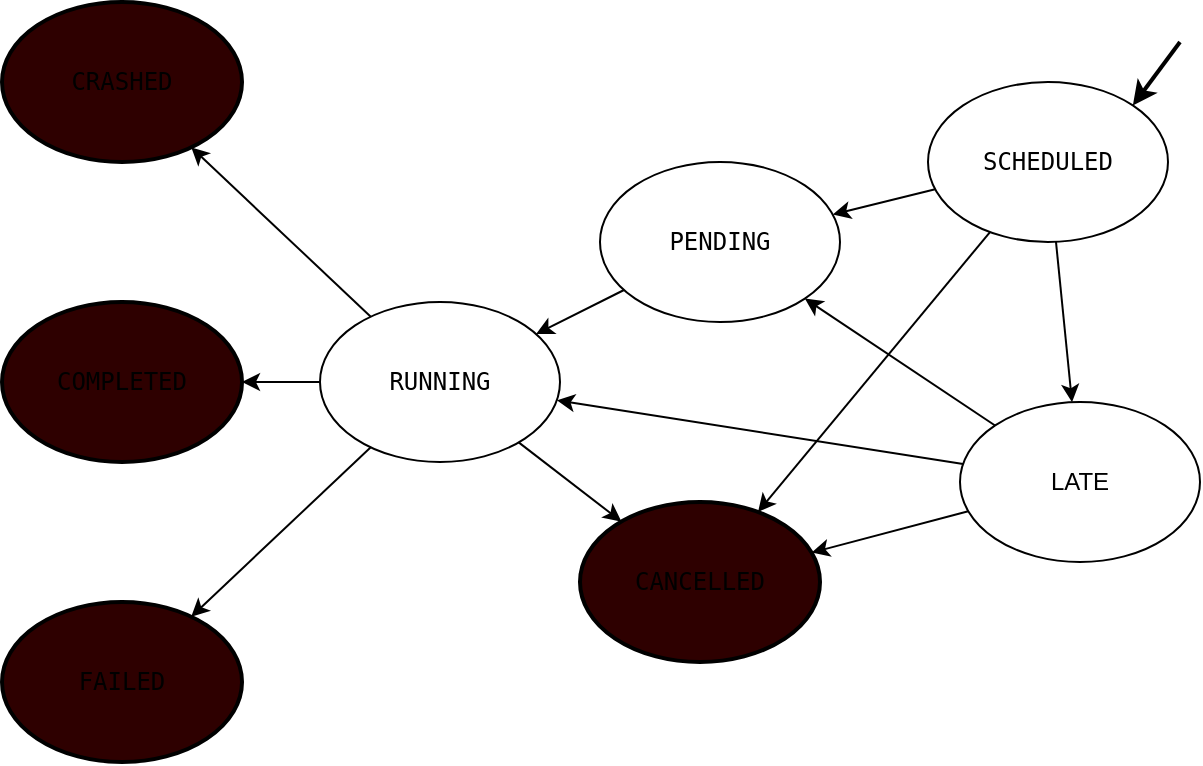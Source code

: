 <mxfile>
    <diagram name="Page-1" id="lX3twSQKGP3NPyZ5zAtj">
        <mxGraphModel dx="1109" dy="795" grid="1" gridSize="10" guides="1" tooltips="1" connect="1" arrows="1" fold="1" page="1" pageScale="1" pageWidth="827" pageHeight="1169" math="0" shadow="0">
            <root>
                <mxCell id="0"/>
                <mxCell id="1" parent="0"/>
                <mxCell id="LCPyGsaO_YFeMnD2ww-F-1" value="&lt;pre class=&quot;p-code-container p-code-container--block p-code-highlight__code-wrapper&quot;&gt;&lt;code&gt;COMPLETED&lt;/code&gt;&lt;/pre&gt;" style="ellipse;whiteSpace=wrap;html=1;strokeWidth=2;fillColor=#2E0000;" parent="1" vertex="1">
                    <mxGeometry x="90" y="380" width="120" height="80" as="geometry"/>
                </mxCell>
                <mxCell id="LCPyGsaO_YFeMnD2ww-F-4" style="rounded=0;orthogonalLoop=1;jettySize=auto;html=1;" parent="1" source="LCPyGsaO_YFeMnD2ww-F-2" target="LCPyGsaO_YFeMnD2ww-F-1" edge="1">
                    <mxGeometry relative="1" as="geometry"/>
                </mxCell>
                <mxCell id="2" style="edgeStyle=none;html=1;" parent="1" source="LCPyGsaO_YFeMnD2ww-F-2" target="LCPyGsaO_YFeMnD2ww-F-7" edge="1">
                    <mxGeometry relative="1" as="geometry"/>
                </mxCell>
                <mxCell id="7" style="edgeStyle=none;html=1;strokeWidth=1;" parent="1" source="LCPyGsaO_YFeMnD2ww-F-2" target="6" edge="1">
                    <mxGeometry relative="1" as="geometry"/>
                </mxCell>
                <mxCell id="10" style="edgeStyle=none;html=1;" parent="1" source="LCPyGsaO_YFeMnD2ww-F-2" target="9" edge="1">
                    <mxGeometry relative="1" as="geometry"/>
                </mxCell>
                <mxCell id="LCPyGsaO_YFeMnD2ww-F-2" value="&lt;pre class=&quot;p-code-container p-code-container--block p-code-highlight__code-wrapper&quot;&gt;&lt;code&gt;RUNNING&lt;/code&gt;&lt;/pre&gt;" style="ellipse;whiteSpace=wrap;html=1;" parent="1" vertex="1">
                    <mxGeometry x="249" y="380" width="120" height="80" as="geometry"/>
                </mxCell>
                <mxCell id="LCPyGsaO_YFeMnD2ww-F-8" style="rounded=0;orthogonalLoop=1;jettySize=auto;html=1;" parent="1" source="LCPyGsaO_YFeMnD2ww-F-5" target="LCPyGsaO_YFeMnD2ww-F-7" edge="1">
                    <mxGeometry relative="1" as="geometry"/>
                </mxCell>
                <mxCell id="LCPyGsaO_YFeMnD2ww-F-10" style="rounded=0;orthogonalLoop=1;jettySize=auto;html=1;" parent="1" source="LCPyGsaO_YFeMnD2ww-F-5" target="LCPyGsaO_YFeMnD2ww-F-9" edge="1">
                    <mxGeometry relative="1" as="geometry"/>
                </mxCell>
                <mxCell id="4" style="edgeStyle=none;html=1;strokeWidth=1;" parent="1" source="LCPyGsaO_YFeMnD2ww-F-5" target="3" edge="1">
                    <mxGeometry relative="1" as="geometry"/>
                </mxCell>
                <mxCell id="LCPyGsaO_YFeMnD2ww-F-5" value="&lt;pre class=&quot;p-code-container p-code-container--block p-code-highlight__code-wrapper&quot;&gt;&lt;code&gt;SCHEDULED&lt;/code&gt;&lt;/pre&gt;" style="ellipse;whiteSpace=wrap;html=1;" parent="1" vertex="1">
                    <mxGeometry x="553" y="270" width="120" height="80" as="geometry"/>
                </mxCell>
                <mxCell id="LCPyGsaO_YFeMnD2ww-F-7" value="&lt;pre class=&quot;p-code-container p-code-container--block p-code-highlight__code-wrapper&quot;&gt;&lt;code&gt;CANCELLED&lt;/code&gt;&lt;/pre&gt;" style="ellipse;whiteSpace=wrap;html=1;strokeWidth=2;fillColor=#2E0000;" parent="1" vertex="1">
                    <mxGeometry x="379" y="480" width="120" height="80" as="geometry"/>
                </mxCell>
                <mxCell id="LCPyGsaO_YFeMnD2ww-F-11" style="rounded=0;orthogonalLoop=1;jettySize=auto;html=1;" parent="1" source="LCPyGsaO_YFeMnD2ww-F-9" target="LCPyGsaO_YFeMnD2ww-F-7" edge="1">
                    <mxGeometry relative="1" as="geometry"/>
                </mxCell>
                <mxCell id="LCPyGsaO_YFeMnD2ww-F-12" style="rounded=0;orthogonalLoop=1;jettySize=auto;html=1;" parent="1" source="3" target="LCPyGsaO_YFeMnD2ww-F-2" edge="1">
                    <mxGeometry relative="1" as="geometry"/>
                </mxCell>
                <mxCell id="5" style="edgeStyle=none;html=1;entryX=1;entryY=1;entryDx=0;entryDy=0;strokeWidth=1;" parent="1" source="LCPyGsaO_YFeMnD2ww-F-9" target="3" edge="1">
                    <mxGeometry relative="1" as="geometry"/>
                </mxCell>
                <mxCell id="8" style="edgeStyle=none;html=1;strokeWidth=1;" parent="1" source="LCPyGsaO_YFeMnD2ww-F-9" target="LCPyGsaO_YFeMnD2ww-F-2" edge="1">
                    <mxGeometry relative="1" as="geometry"/>
                </mxCell>
                <mxCell id="LCPyGsaO_YFeMnD2ww-F-9" value="LATE" style="ellipse;whiteSpace=wrap;html=1;" parent="1" vertex="1">
                    <mxGeometry x="569" y="430" width="120" height="80" as="geometry"/>
                </mxCell>
                <mxCell id="LCPyGsaO_YFeMnD2ww-F-13" value="" style="endArrow=classic;html=1;rounded=0;entryX=1;entryY=0;entryDx=0;entryDy=0;strokeWidth=2;" parent="1" target="LCPyGsaO_YFeMnD2ww-F-5" edge="1">
                    <mxGeometry width="50" height="50" relative="1" as="geometry">
                        <mxPoint x="679" y="250" as="sourcePoint"/>
                        <mxPoint x="589" y="170" as="targetPoint"/>
                    </mxGeometry>
                </mxCell>
                <mxCell id="3" value="&lt;pre class=&quot;p-code-container p-code-container--block p-code-highlight__code-wrapper&quot;&gt;&lt;code&gt;&lt;span class=&quot;hljs-string&quot;&gt;PENDING&lt;/span&gt;&lt;/code&gt;&lt;/pre&gt;" style="ellipse;whiteSpace=wrap;html=1;" parent="1" vertex="1">
                    <mxGeometry x="389" y="310" width="120" height="80" as="geometry"/>
                </mxCell>
                <mxCell id="6" value="&lt;meta charset=&quot;utf-8&quot;&gt;&lt;pre class=&quot;p-code-container p-code-container--block p-code-highlight__code-wrapper&quot;&gt;&lt;code&gt;&lt;span class=&quot;hljs-string&quot;&gt;CRASHED&lt;/span&gt;&lt;/code&gt;&lt;/pre&gt;" style="ellipse;whiteSpace=wrap;html=1;strokeWidth=2;fillColor=#2E0000;" parent="1" vertex="1">
                    <mxGeometry x="90" y="230" width="120" height="80" as="geometry"/>
                </mxCell>
                <mxCell id="9" value="&lt;pre class=&quot;p-code-container p-code-container--block p-code-highlight__code-wrapper&quot;&gt;&lt;code&gt;FAILED&lt;/code&gt;&lt;/pre&gt;" style="ellipse;whiteSpace=wrap;html=1;strokeWidth=2;fillColor=#2E0000;" parent="1" vertex="1">
                    <mxGeometry x="90" y="530" width="120" height="80" as="geometry"/>
                </mxCell>
            </root>
        </mxGraphModel>
    </diagram>
</mxfile>